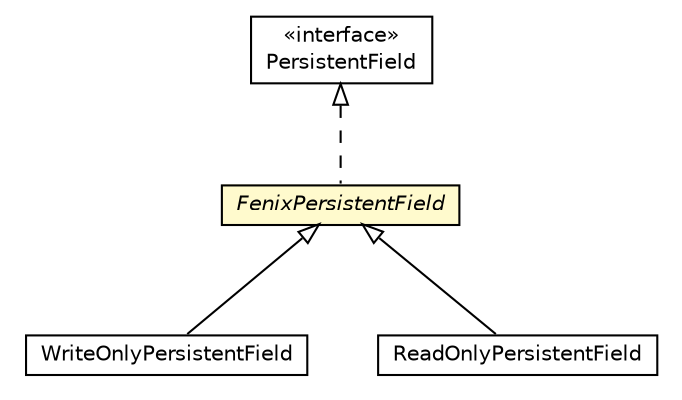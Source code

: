 #!/usr/local/bin/dot
#
# Class diagram 
# Generated by UMLGraph version 5.1 (http://www.umlgraph.org/)
#

digraph G {
	edge [fontname="Helvetica",fontsize=10,labelfontname="Helvetica",labelfontsize=10];
	node [fontname="Helvetica",fontsize=10,shape=plaintext];
	nodesep=0.25;
	ranksep=0.5;
	// pt.ist.fenixframework.backend.jvstmojb.ojb.WriteOnlyPersistentField
	c128214 [label=<<table title="pt.ist.fenixframework.backend.jvstmojb.ojb.WriteOnlyPersistentField" border="0" cellborder="1" cellspacing="0" cellpadding="2" port="p" href="./WriteOnlyPersistentField.html">
		<tr><td><table border="0" cellspacing="0" cellpadding="1">
<tr><td align="center" balign="center"> WriteOnlyPersistentField </td></tr>
		</table></td></tr>
		</table>>, fontname="Helvetica", fontcolor="black", fontsize=10.0];
	// pt.ist.fenixframework.backend.jvstmojb.ojb.ReadOnlyPersistentField
	c128215 [label=<<table title="pt.ist.fenixframework.backend.jvstmojb.ojb.ReadOnlyPersistentField" border="0" cellborder="1" cellspacing="0" cellpadding="2" port="p" href="./ReadOnlyPersistentField.html">
		<tr><td><table border="0" cellspacing="0" cellpadding="1">
<tr><td align="center" balign="center"> ReadOnlyPersistentField </td></tr>
		</table></td></tr>
		</table>>, fontname="Helvetica", fontcolor="black", fontsize=10.0];
	// pt.ist.fenixframework.backend.jvstmojb.ojb.FenixPersistentField
	c128219 [label=<<table title="pt.ist.fenixframework.backend.jvstmojb.ojb.FenixPersistentField" border="0" cellborder="1" cellspacing="0" cellpadding="2" port="p" bgcolor="lemonChiffon" href="./FenixPersistentField.html">
		<tr><td><table border="0" cellspacing="0" cellpadding="1">
<tr><td align="center" balign="center"><font face="Helvetica-Oblique"> FenixPersistentField </font></td></tr>
		</table></td></tr>
		</table>>, fontname="Helvetica", fontcolor="black", fontsize=10.0];
	//pt.ist.fenixframework.backend.jvstmojb.ojb.WriteOnlyPersistentField extends pt.ist.fenixframework.backend.jvstmojb.ojb.FenixPersistentField
	c128219:p -> c128214:p [dir=back,arrowtail=empty];
	//pt.ist.fenixframework.backend.jvstmojb.ojb.ReadOnlyPersistentField extends pt.ist.fenixframework.backend.jvstmojb.ojb.FenixPersistentField
	c128219:p -> c128215:p [dir=back,arrowtail=empty];
	//pt.ist.fenixframework.backend.jvstmojb.ojb.FenixPersistentField implements org.apache.ojb.broker.metadata.fieldaccess.PersistentField
	c128277:p -> c128219:p [dir=back,arrowtail=empty,style=dashed];
	// org.apache.ojb.broker.metadata.fieldaccess.PersistentField
	c128277 [label=<<table title="org.apache.ojb.broker.metadata.fieldaccess.PersistentField" border="0" cellborder="1" cellspacing="0" cellpadding="2" port="p" href="http://java.sun.com/j2se/1.4.2/docs/api/org/apache/ojb/broker/metadata/fieldaccess/PersistentField.html">
		<tr><td><table border="0" cellspacing="0" cellpadding="1">
<tr><td align="center" balign="center"> &#171;interface&#187; </td></tr>
<tr><td align="center" balign="center"> PersistentField </td></tr>
		</table></td></tr>
		</table>>, fontname="Helvetica", fontcolor="black", fontsize=10.0];
}

